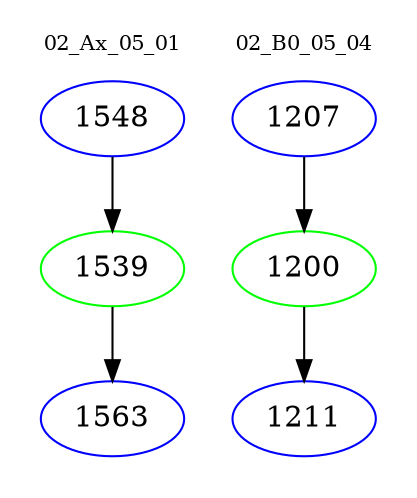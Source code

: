 digraph{
subgraph cluster_0 {
color = white
label = "02_Ax_05_01";
fontsize=10;
T0_1548 [label="1548", color="blue"]
T0_1548 -> T0_1539 [color="black"]
T0_1539 [label="1539", color="green"]
T0_1539 -> T0_1563 [color="black"]
T0_1563 [label="1563", color="blue"]
}
subgraph cluster_1 {
color = white
label = "02_B0_05_04";
fontsize=10;
T1_1207 [label="1207", color="blue"]
T1_1207 -> T1_1200 [color="black"]
T1_1200 [label="1200", color="green"]
T1_1200 -> T1_1211 [color="black"]
T1_1211 [label="1211", color="blue"]
}
}
